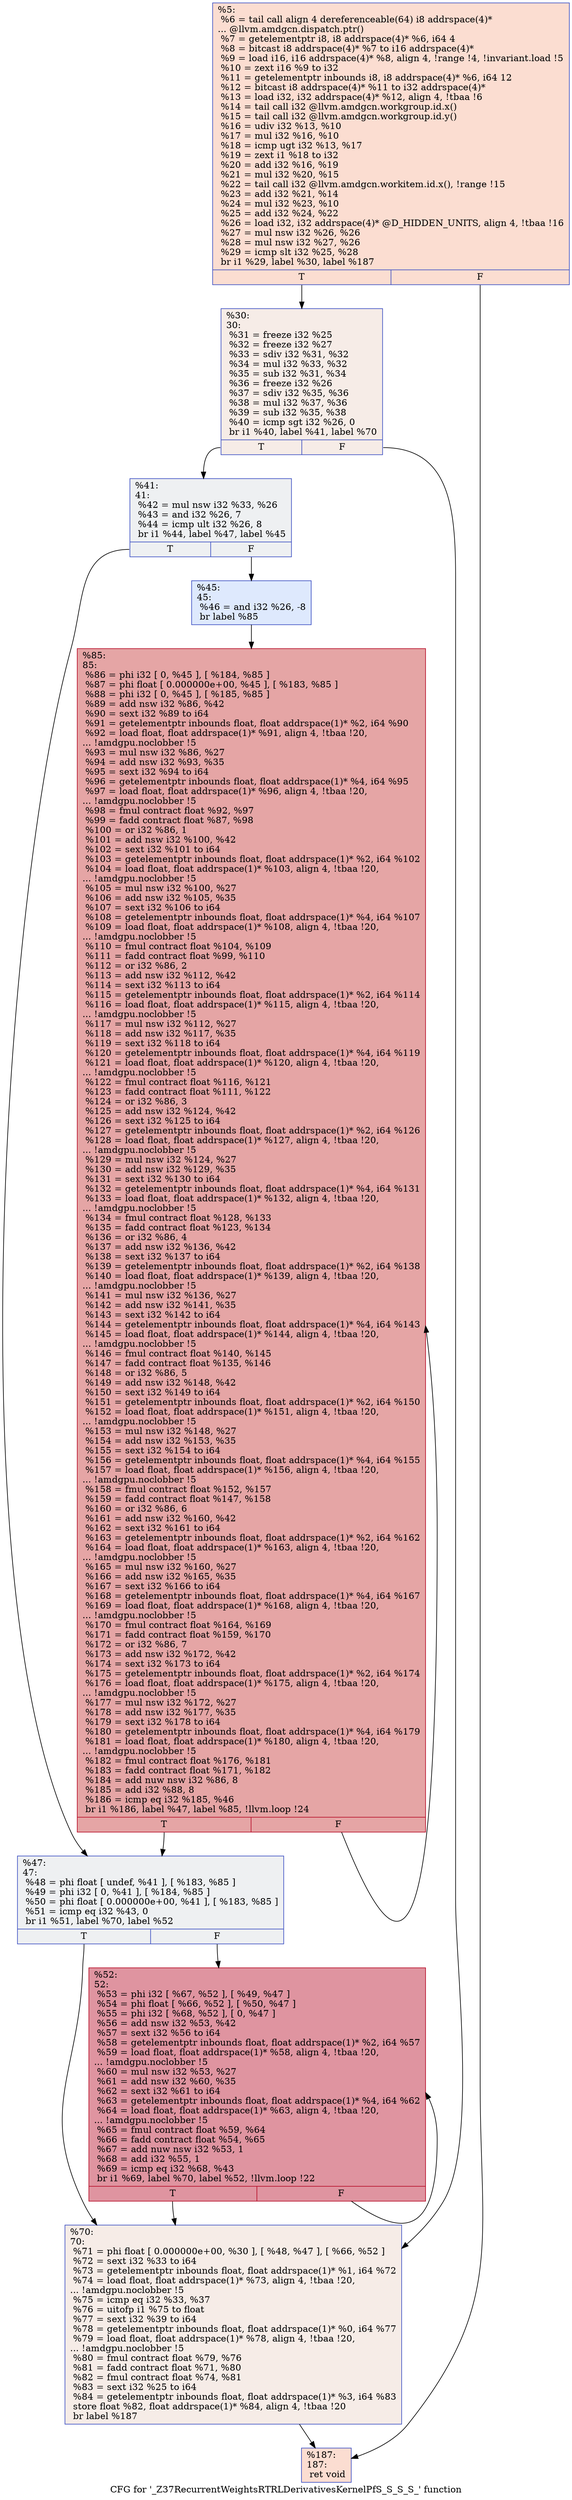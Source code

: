 digraph "CFG for '_Z37RecurrentWeightsRTRLDerivativesKernelPfS_S_S_S_' function" {
	label="CFG for '_Z37RecurrentWeightsRTRLDerivativesKernelPfS_S_S_S_' function";

	Node0x4d75040 [shape=record,color="#3d50c3ff", style=filled, fillcolor="#f7b39670",label="{%5:\l  %6 = tail call align 4 dereferenceable(64) i8 addrspace(4)*\l... @llvm.amdgcn.dispatch.ptr()\l  %7 = getelementptr i8, i8 addrspace(4)* %6, i64 4\l  %8 = bitcast i8 addrspace(4)* %7 to i16 addrspace(4)*\l  %9 = load i16, i16 addrspace(4)* %8, align 4, !range !4, !invariant.load !5\l  %10 = zext i16 %9 to i32\l  %11 = getelementptr inbounds i8, i8 addrspace(4)* %6, i64 12\l  %12 = bitcast i8 addrspace(4)* %11 to i32 addrspace(4)*\l  %13 = load i32, i32 addrspace(4)* %12, align 4, !tbaa !6\l  %14 = tail call i32 @llvm.amdgcn.workgroup.id.x()\l  %15 = tail call i32 @llvm.amdgcn.workgroup.id.y()\l  %16 = udiv i32 %13, %10\l  %17 = mul i32 %16, %10\l  %18 = icmp ugt i32 %13, %17\l  %19 = zext i1 %18 to i32\l  %20 = add i32 %16, %19\l  %21 = mul i32 %20, %15\l  %22 = tail call i32 @llvm.amdgcn.workitem.id.x(), !range !15\l  %23 = add i32 %21, %14\l  %24 = mul i32 %23, %10\l  %25 = add i32 %24, %22\l  %26 = load i32, i32 addrspace(4)* @D_HIDDEN_UNITS, align 4, !tbaa !16\l  %27 = mul nsw i32 %26, %26\l  %28 = mul nsw i32 %27, %26\l  %29 = icmp slt i32 %25, %28\l  br i1 %29, label %30, label %187\l|{<s0>T|<s1>F}}"];
	Node0x4d75040:s0 -> Node0x4d774d0;
	Node0x4d75040:s1 -> Node0x4d77560;
	Node0x4d774d0 [shape=record,color="#3d50c3ff", style=filled, fillcolor="#ead5c970",label="{%30:\l30:                                               \l  %31 = freeze i32 %25\l  %32 = freeze i32 %27\l  %33 = sdiv i32 %31, %32\l  %34 = mul i32 %33, %32\l  %35 = sub i32 %31, %34\l  %36 = freeze i32 %26\l  %37 = sdiv i32 %35, %36\l  %38 = mul i32 %37, %36\l  %39 = sub i32 %35, %38\l  %40 = icmp sgt i32 %26, 0\l  br i1 %40, label %41, label %70\l|{<s0>T|<s1>F}}"];
	Node0x4d774d0:s0 -> Node0x4d77cf0;
	Node0x4d774d0:s1 -> Node0x4d77d40;
	Node0x4d77cf0 [shape=record,color="#3d50c3ff", style=filled, fillcolor="#d9dce170",label="{%41:\l41:                                               \l  %42 = mul nsw i32 %33, %26\l  %43 = and i32 %26, 7\l  %44 = icmp ult i32 %26, 8\l  br i1 %44, label %47, label %45\l|{<s0>T|<s1>F}}"];
	Node0x4d77cf0:s0 -> Node0x4d78060;
	Node0x4d77cf0:s1 -> Node0x4d780b0;
	Node0x4d780b0 [shape=record,color="#3d50c3ff", style=filled, fillcolor="#b5cdfa70",label="{%45:\l45:                                               \l  %46 = and i32 %26, -8\l  br label %85\l}"];
	Node0x4d780b0 -> Node0x4d782b0;
	Node0x4d78060 [shape=record,color="#3d50c3ff", style=filled, fillcolor="#d9dce170",label="{%47:\l47:                                               \l  %48 = phi float [ undef, %41 ], [ %183, %85 ]\l  %49 = phi i32 [ 0, %41 ], [ %184, %85 ]\l  %50 = phi float [ 0.000000e+00, %41 ], [ %183, %85 ]\l  %51 = icmp eq i32 %43, 0\l  br i1 %51, label %70, label %52\l|{<s0>T|<s1>F}}"];
	Node0x4d78060:s0 -> Node0x4d77d40;
	Node0x4d78060:s1 -> Node0x4d79520;
	Node0x4d79520 [shape=record,color="#b70d28ff", style=filled, fillcolor="#b70d2870",label="{%52:\l52:                                               \l  %53 = phi i32 [ %67, %52 ], [ %49, %47 ]\l  %54 = phi float [ %66, %52 ], [ %50, %47 ]\l  %55 = phi i32 [ %68, %52 ], [ 0, %47 ]\l  %56 = add nsw i32 %53, %42\l  %57 = sext i32 %56 to i64\l  %58 = getelementptr inbounds float, float addrspace(1)* %2, i64 %57\l  %59 = load float, float addrspace(1)* %58, align 4, !tbaa !20,\l... !amdgpu.noclobber !5\l  %60 = mul nsw i32 %53, %27\l  %61 = add nsw i32 %60, %35\l  %62 = sext i32 %61 to i64\l  %63 = getelementptr inbounds float, float addrspace(1)* %4, i64 %62\l  %64 = load float, float addrspace(1)* %63, align 4, !tbaa !20,\l... !amdgpu.noclobber !5\l  %65 = fmul contract float %59, %64\l  %66 = fadd contract float %54, %65\l  %67 = add nuw nsw i32 %53, 1\l  %68 = add i32 %55, 1\l  %69 = icmp eq i32 %68, %43\l  br i1 %69, label %70, label %52, !llvm.loop !22\l|{<s0>T|<s1>F}}"];
	Node0x4d79520:s0 -> Node0x4d77d40;
	Node0x4d79520:s1 -> Node0x4d79520;
	Node0x4d77d40 [shape=record,color="#3d50c3ff", style=filled, fillcolor="#ead5c970",label="{%70:\l70:                                               \l  %71 = phi float [ 0.000000e+00, %30 ], [ %48, %47 ], [ %66, %52 ]\l  %72 = sext i32 %33 to i64\l  %73 = getelementptr inbounds float, float addrspace(1)* %1, i64 %72\l  %74 = load float, float addrspace(1)* %73, align 4, !tbaa !20,\l... !amdgpu.noclobber !5\l  %75 = icmp eq i32 %33, %37\l  %76 = uitofp i1 %75 to float\l  %77 = sext i32 %39 to i64\l  %78 = getelementptr inbounds float, float addrspace(1)* %0, i64 %77\l  %79 = load float, float addrspace(1)* %78, align 4, !tbaa !20,\l... !amdgpu.noclobber !5\l  %80 = fmul contract float %79, %76\l  %81 = fadd contract float %71, %80\l  %82 = fmul contract float %74, %81\l  %83 = sext i32 %25 to i64\l  %84 = getelementptr inbounds float, float addrspace(1)* %3, i64 %83\l  store float %82, float addrspace(1)* %84, align 4, !tbaa !20\l  br label %187\l}"];
	Node0x4d77d40 -> Node0x4d77560;
	Node0x4d782b0 [shape=record,color="#b70d28ff", style=filled, fillcolor="#c5333470",label="{%85:\l85:                                               \l  %86 = phi i32 [ 0, %45 ], [ %184, %85 ]\l  %87 = phi float [ 0.000000e+00, %45 ], [ %183, %85 ]\l  %88 = phi i32 [ 0, %45 ], [ %185, %85 ]\l  %89 = add nsw i32 %86, %42\l  %90 = sext i32 %89 to i64\l  %91 = getelementptr inbounds float, float addrspace(1)* %2, i64 %90\l  %92 = load float, float addrspace(1)* %91, align 4, !tbaa !20,\l... !amdgpu.noclobber !5\l  %93 = mul nsw i32 %86, %27\l  %94 = add nsw i32 %93, %35\l  %95 = sext i32 %94 to i64\l  %96 = getelementptr inbounds float, float addrspace(1)* %4, i64 %95\l  %97 = load float, float addrspace(1)* %96, align 4, !tbaa !20,\l... !amdgpu.noclobber !5\l  %98 = fmul contract float %92, %97\l  %99 = fadd contract float %87, %98\l  %100 = or i32 %86, 1\l  %101 = add nsw i32 %100, %42\l  %102 = sext i32 %101 to i64\l  %103 = getelementptr inbounds float, float addrspace(1)* %2, i64 %102\l  %104 = load float, float addrspace(1)* %103, align 4, !tbaa !20,\l... !amdgpu.noclobber !5\l  %105 = mul nsw i32 %100, %27\l  %106 = add nsw i32 %105, %35\l  %107 = sext i32 %106 to i64\l  %108 = getelementptr inbounds float, float addrspace(1)* %4, i64 %107\l  %109 = load float, float addrspace(1)* %108, align 4, !tbaa !20,\l... !amdgpu.noclobber !5\l  %110 = fmul contract float %104, %109\l  %111 = fadd contract float %99, %110\l  %112 = or i32 %86, 2\l  %113 = add nsw i32 %112, %42\l  %114 = sext i32 %113 to i64\l  %115 = getelementptr inbounds float, float addrspace(1)* %2, i64 %114\l  %116 = load float, float addrspace(1)* %115, align 4, !tbaa !20,\l... !amdgpu.noclobber !5\l  %117 = mul nsw i32 %112, %27\l  %118 = add nsw i32 %117, %35\l  %119 = sext i32 %118 to i64\l  %120 = getelementptr inbounds float, float addrspace(1)* %4, i64 %119\l  %121 = load float, float addrspace(1)* %120, align 4, !tbaa !20,\l... !amdgpu.noclobber !5\l  %122 = fmul contract float %116, %121\l  %123 = fadd contract float %111, %122\l  %124 = or i32 %86, 3\l  %125 = add nsw i32 %124, %42\l  %126 = sext i32 %125 to i64\l  %127 = getelementptr inbounds float, float addrspace(1)* %2, i64 %126\l  %128 = load float, float addrspace(1)* %127, align 4, !tbaa !20,\l... !amdgpu.noclobber !5\l  %129 = mul nsw i32 %124, %27\l  %130 = add nsw i32 %129, %35\l  %131 = sext i32 %130 to i64\l  %132 = getelementptr inbounds float, float addrspace(1)* %4, i64 %131\l  %133 = load float, float addrspace(1)* %132, align 4, !tbaa !20,\l... !amdgpu.noclobber !5\l  %134 = fmul contract float %128, %133\l  %135 = fadd contract float %123, %134\l  %136 = or i32 %86, 4\l  %137 = add nsw i32 %136, %42\l  %138 = sext i32 %137 to i64\l  %139 = getelementptr inbounds float, float addrspace(1)* %2, i64 %138\l  %140 = load float, float addrspace(1)* %139, align 4, !tbaa !20,\l... !amdgpu.noclobber !5\l  %141 = mul nsw i32 %136, %27\l  %142 = add nsw i32 %141, %35\l  %143 = sext i32 %142 to i64\l  %144 = getelementptr inbounds float, float addrspace(1)* %4, i64 %143\l  %145 = load float, float addrspace(1)* %144, align 4, !tbaa !20,\l... !amdgpu.noclobber !5\l  %146 = fmul contract float %140, %145\l  %147 = fadd contract float %135, %146\l  %148 = or i32 %86, 5\l  %149 = add nsw i32 %148, %42\l  %150 = sext i32 %149 to i64\l  %151 = getelementptr inbounds float, float addrspace(1)* %2, i64 %150\l  %152 = load float, float addrspace(1)* %151, align 4, !tbaa !20,\l... !amdgpu.noclobber !5\l  %153 = mul nsw i32 %148, %27\l  %154 = add nsw i32 %153, %35\l  %155 = sext i32 %154 to i64\l  %156 = getelementptr inbounds float, float addrspace(1)* %4, i64 %155\l  %157 = load float, float addrspace(1)* %156, align 4, !tbaa !20,\l... !amdgpu.noclobber !5\l  %158 = fmul contract float %152, %157\l  %159 = fadd contract float %147, %158\l  %160 = or i32 %86, 6\l  %161 = add nsw i32 %160, %42\l  %162 = sext i32 %161 to i64\l  %163 = getelementptr inbounds float, float addrspace(1)* %2, i64 %162\l  %164 = load float, float addrspace(1)* %163, align 4, !tbaa !20,\l... !amdgpu.noclobber !5\l  %165 = mul nsw i32 %160, %27\l  %166 = add nsw i32 %165, %35\l  %167 = sext i32 %166 to i64\l  %168 = getelementptr inbounds float, float addrspace(1)* %4, i64 %167\l  %169 = load float, float addrspace(1)* %168, align 4, !tbaa !20,\l... !amdgpu.noclobber !5\l  %170 = fmul contract float %164, %169\l  %171 = fadd contract float %159, %170\l  %172 = or i32 %86, 7\l  %173 = add nsw i32 %172, %42\l  %174 = sext i32 %173 to i64\l  %175 = getelementptr inbounds float, float addrspace(1)* %2, i64 %174\l  %176 = load float, float addrspace(1)* %175, align 4, !tbaa !20,\l... !amdgpu.noclobber !5\l  %177 = mul nsw i32 %172, %27\l  %178 = add nsw i32 %177, %35\l  %179 = sext i32 %178 to i64\l  %180 = getelementptr inbounds float, float addrspace(1)* %4, i64 %179\l  %181 = load float, float addrspace(1)* %180, align 4, !tbaa !20,\l... !amdgpu.noclobber !5\l  %182 = fmul contract float %176, %181\l  %183 = fadd contract float %171, %182\l  %184 = add nuw nsw i32 %86, 8\l  %185 = add i32 %88, 8\l  %186 = icmp eq i32 %185, %46\l  br i1 %186, label %47, label %85, !llvm.loop !24\l|{<s0>T|<s1>F}}"];
	Node0x4d782b0:s0 -> Node0x4d78060;
	Node0x4d782b0:s1 -> Node0x4d782b0;
	Node0x4d77560 [shape=record,color="#3d50c3ff", style=filled, fillcolor="#f7b39670",label="{%187:\l187:                                              \l  ret void\l}"];
}
